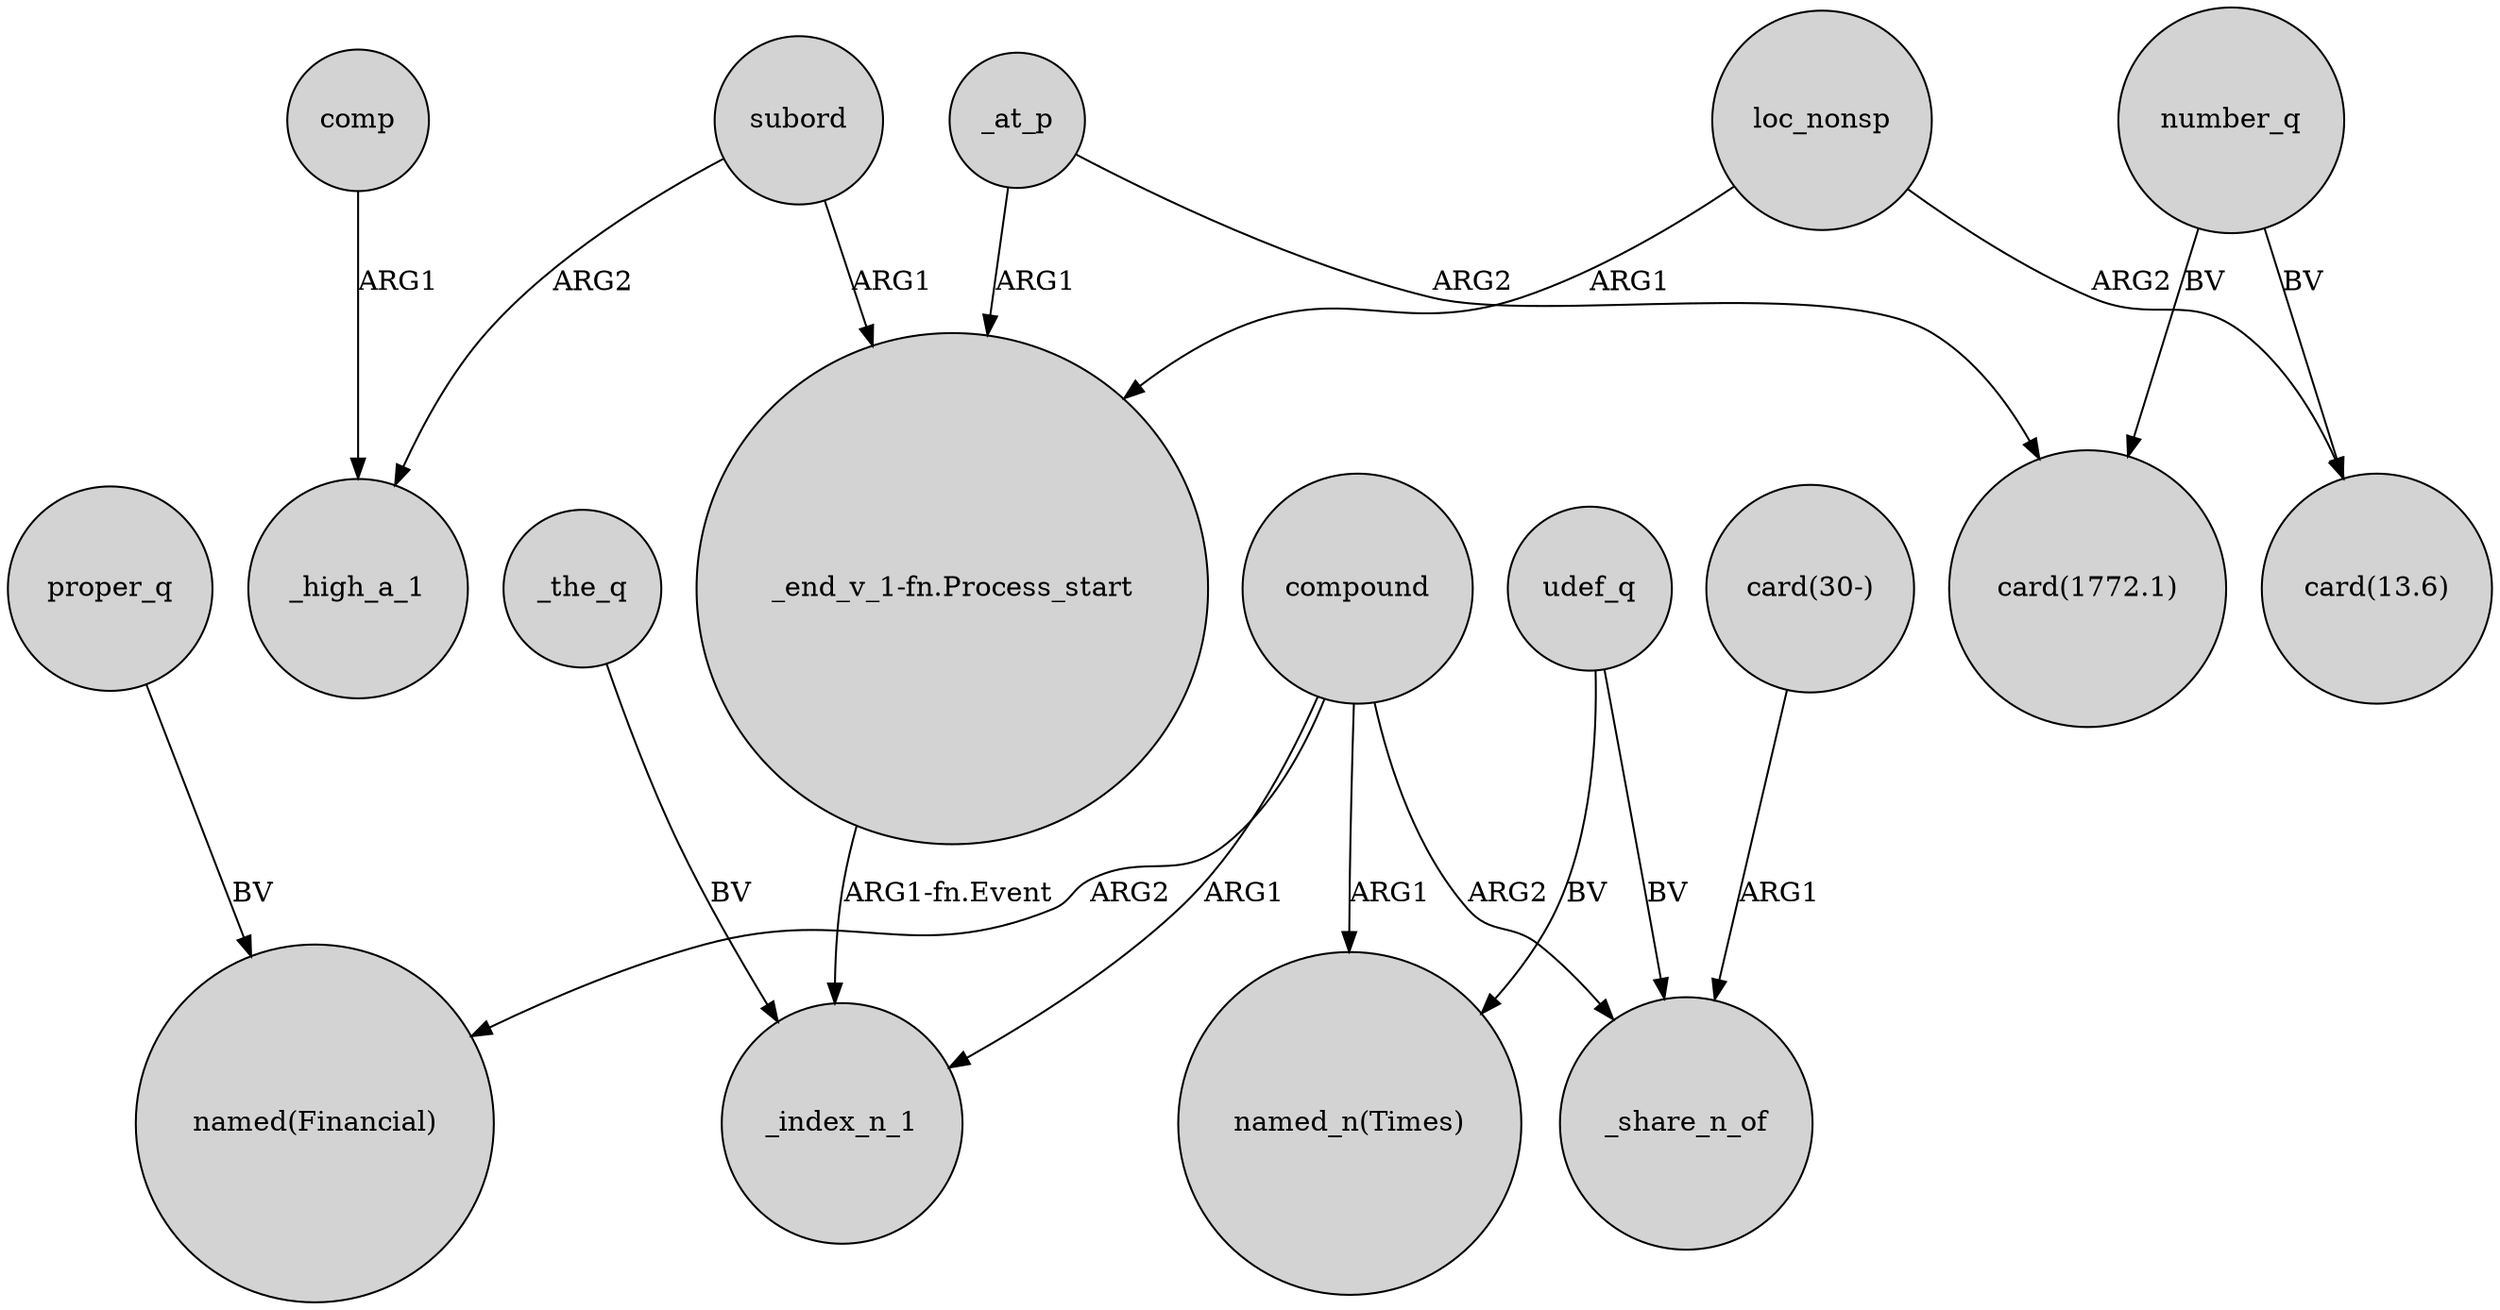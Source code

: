 digraph {
	node [shape=circle style=filled]
	subord -> "_end_v_1-fn.Process_start" [label=ARG1]
	compound -> "named_n(Times)" [label=ARG1]
	compound -> "named(Financial)" [label=ARG2]
	_the_q -> _index_n_1 [label=BV]
	_at_p -> "card(1772.1)" [label=ARG2]
	number_q -> "card(13.6)" [label=BV]
	"_end_v_1-fn.Process_start" -> _index_n_1 [label="ARG1-fn.Event"]
	subord -> _high_a_1 [label=ARG2]
	_at_p -> "_end_v_1-fn.Process_start" [label=ARG1]
	comp -> _high_a_1 [label=ARG1]
	udef_q -> _share_n_of [label=BV]
	loc_nonsp -> "card(13.6)" [label=ARG2]
	number_q -> "card(1772.1)" [label=BV]
	"card(30-)" -> _share_n_of [label=ARG1]
	udef_q -> "named_n(Times)" [label=BV]
	proper_q -> "named(Financial)" [label=BV]
	compound -> _share_n_of [label=ARG2]
	compound -> _index_n_1 [label=ARG1]
	loc_nonsp -> "_end_v_1-fn.Process_start" [label=ARG1]
}
